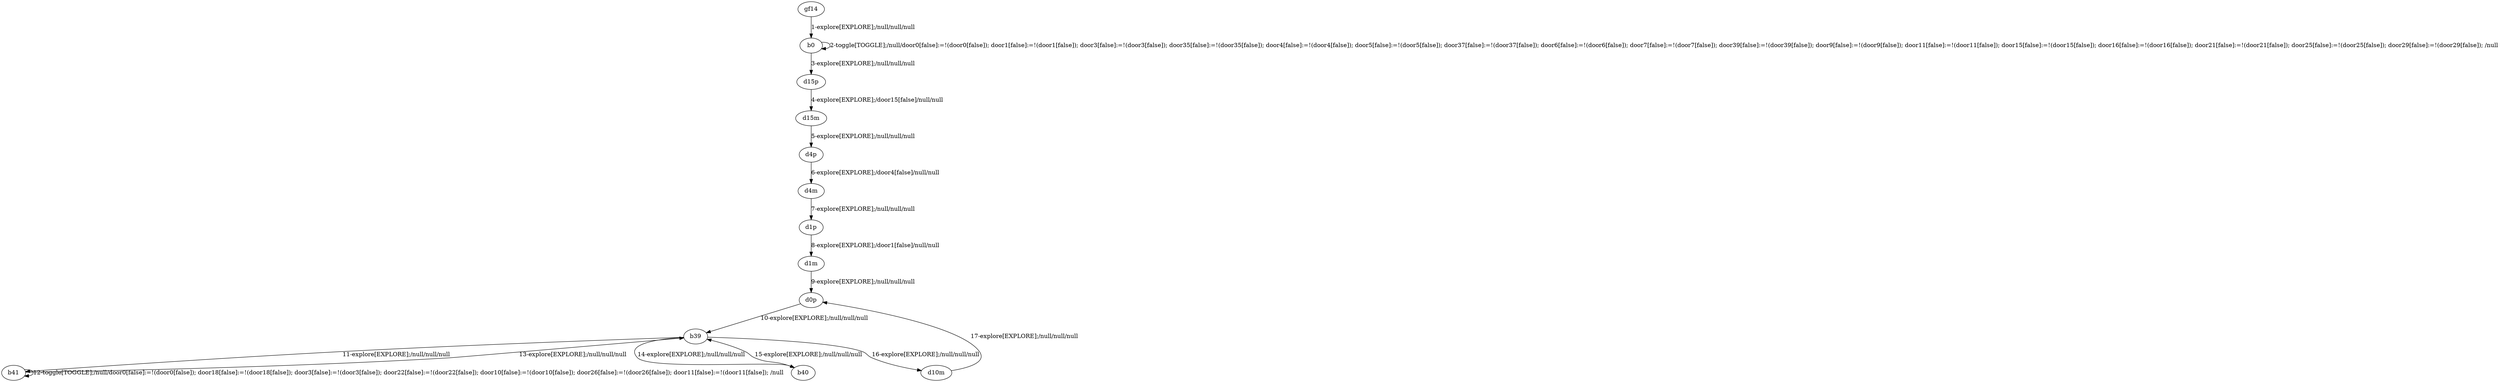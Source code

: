 # Total number of goals covered by this test: 8
# b41 --> b39
# b39 --> b41
# d0p --> b39
# b41 --> b41
# b39 --> b40
# b40 --> b39
# d10m --> d0p
# b39 --> d10m

digraph g {
"gf14" -> "b0" [label = "1-explore[EXPLORE];/null/null/null"];
"b0" -> "b0" [label = "2-toggle[TOGGLE];/null/door0[false]:=!(door0[false]); door1[false]:=!(door1[false]); door3[false]:=!(door3[false]); door35[false]:=!(door35[false]); door4[false]:=!(door4[false]); door5[false]:=!(door5[false]); door37[false]:=!(door37[false]); door6[false]:=!(door6[false]); door7[false]:=!(door7[false]); door39[false]:=!(door39[false]); door9[false]:=!(door9[false]); door11[false]:=!(door11[false]); door15[false]:=!(door15[false]); door16[false]:=!(door16[false]); door21[false]:=!(door21[false]); door25[false]:=!(door25[false]); door29[false]:=!(door29[false]); /null"];
"b0" -> "d15p" [label = "3-explore[EXPLORE];/null/null/null"];
"d15p" -> "d15m" [label = "4-explore[EXPLORE];/door15[false]/null/null"];
"d15m" -> "d4p" [label = "5-explore[EXPLORE];/null/null/null"];
"d4p" -> "d4m" [label = "6-explore[EXPLORE];/door4[false]/null/null"];
"d4m" -> "d1p" [label = "7-explore[EXPLORE];/null/null/null"];
"d1p" -> "d1m" [label = "8-explore[EXPLORE];/door1[false]/null/null"];
"d1m" -> "d0p" [label = "9-explore[EXPLORE];/null/null/null"];
"d0p" -> "b39" [label = "10-explore[EXPLORE];/null/null/null"];
"b39" -> "b41" [label = "11-explore[EXPLORE];/null/null/null"];
"b41" -> "b41" [label = "12-toggle[TOGGLE];/null/door0[false]:=!(door0[false]); door18[false]:=!(door18[false]); door3[false]:=!(door3[false]); door22[false]:=!(door22[false]); door10[false]:=!(door10[false]); door26[false]:=!(door26[false]); door11[false]:=!(door11[false]); /null"];
"b41" -> "b39" [label = "13-explore[EXPLORE];/null/null/null"];
"b39" -> "b40" [label = "14-explore[EXPLORE];/null/null/null"];
"b40" -> "b39" [label = "15-explore[EXPLORE];/null/null/null"];
"b39" -> "d10m" [label = "16-explore[EXPLORE];/null/null/null"];
"d10m" -> "d0p" [label = "17-explore[EXPLORE];/null/null/null"];
}